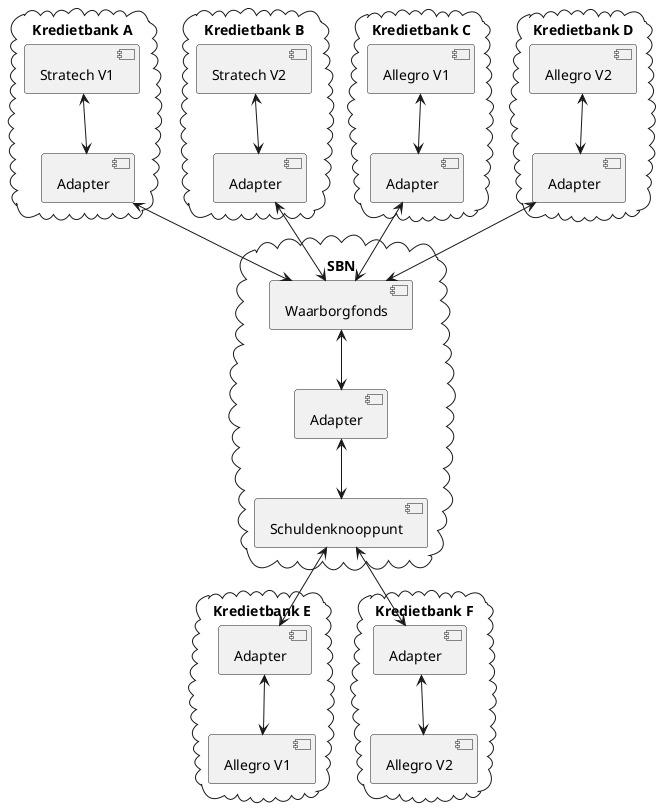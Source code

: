 @startuml

cloud "Kredietbank A" {
    [Stratech V1] as KbaStratech
    [Adapter] as KbaAdapter

    KbaStratech <--> KbaAdapter
}

cloud "Kredietbank B" {
    [Stratech V2] as KbfStratech
    [Adapter] as KbfAdapter

    KbfStratech <--> KbfAdapter
}


cloud "Kredietbank C" {
    [Allegro V1] as KbbAllegro
    [Adapter] as KbbAdapter

    KbbAllegro <--> KbbAdapter
}

cloud "Kredietbank D" {
    [Allegro V2] as KbcAllegro
    [Adapter] as KbcAdapter

    KbcAllegro <--> KbcAdapter
}

cloud "Kredietbank E" {
    [Allegro V1] as KbdAllegro
    [Adapter] as KbdAdapter

    KbdAdapter <--> KbdAllegro
}

cloud "Kredietbank F" {
    [Allegro V2] as KbeAllegro
    [Adapter] as KbeAdapter

    KbeAdapter <--> KbeAllegro
}

cloud "SBN" {
    [Waarborgfonds] as WBF
    [Schuldenknooppunt]    
    [Adapter] as SchuldenknooppuntAdapter
}

KbfAdapter <--> WBF
KbaAdapter <--> WBF
KbbAdapter <--> WBF
KbcAdapter <--> WBF
WBF <--> SchuldenknooppuntAdapter
SchuldenknooppuntAdapter <--> Schuldenknooppunt

Schuldenknooppunt <--> KbdAdapter
Schuldenknooppunt <--> KbeAdapter

@enduml